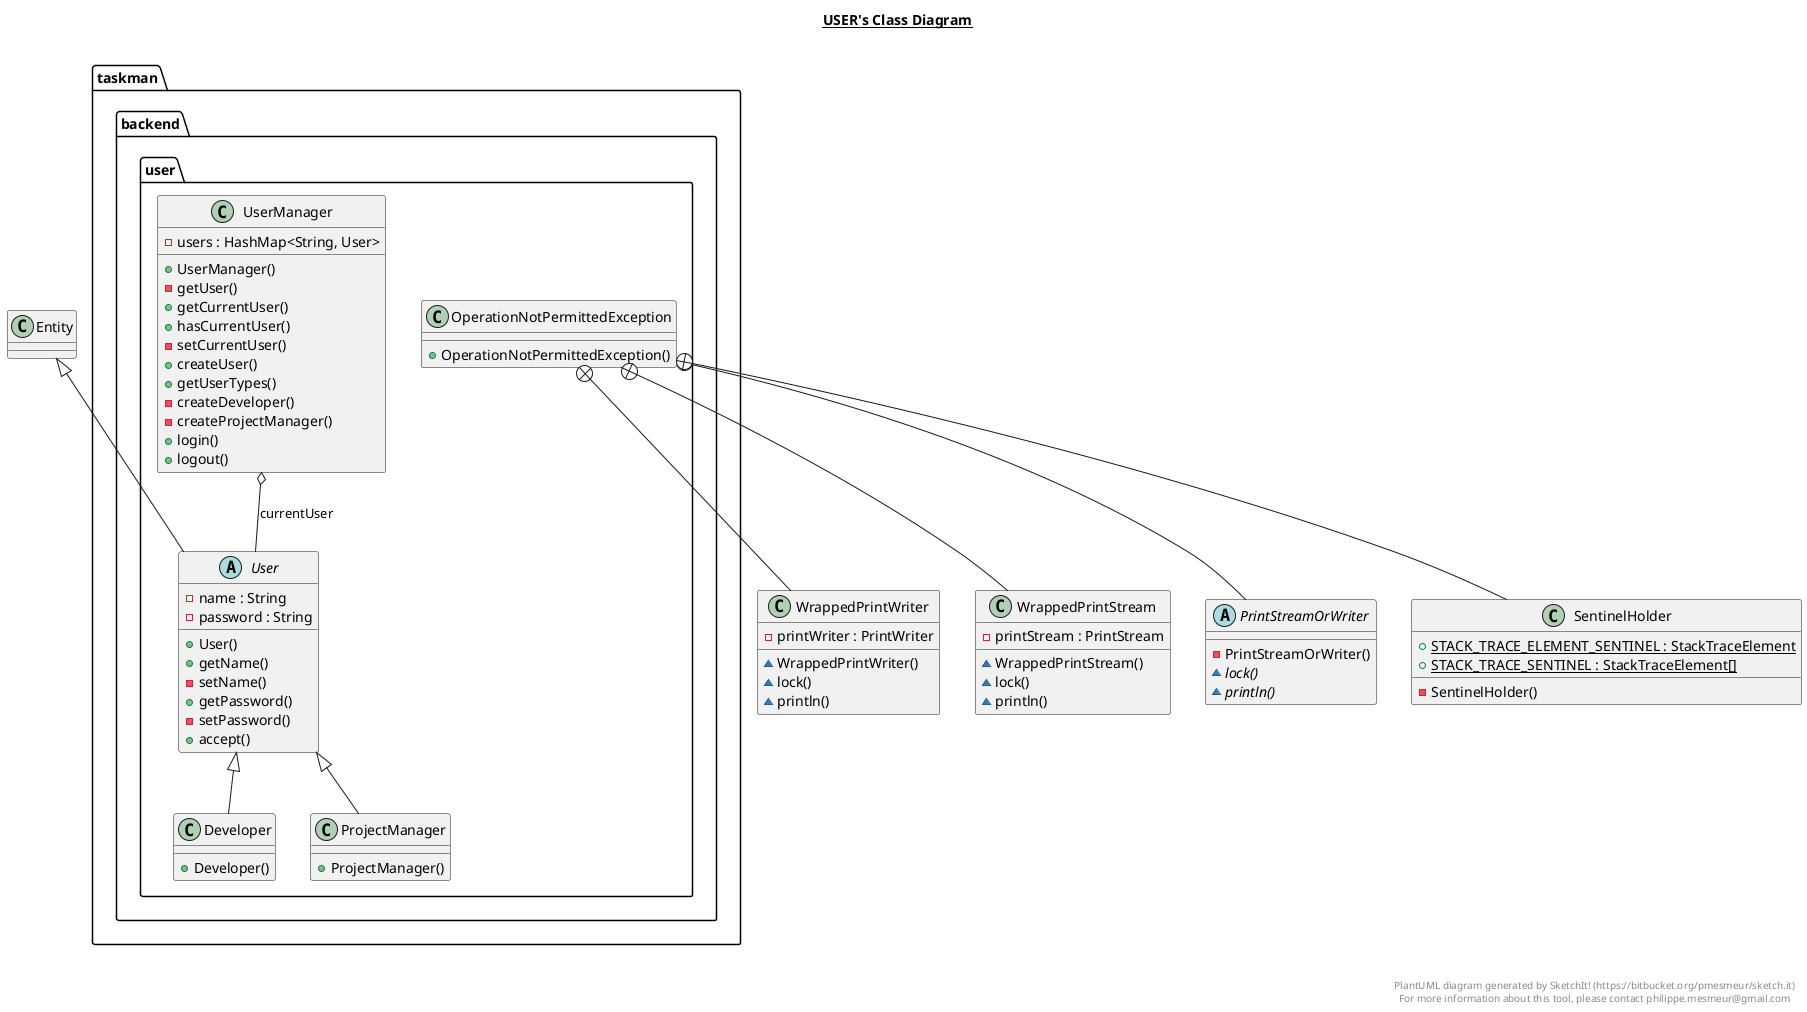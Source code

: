 @startuml

title __USER's Class Diagram__\n

  package taskman {
    package taskman.backend {
      package taskman.backend.user {
        class Developer {
            + Developer()
        }
      }
    }
  }
  

  package taskman {
    package taskman.backend {
      package taskman.backend.user {
        class OperationNotPermittedException {
            + OperationNotPermittedException()
        }
      }
    }
  }
  

  class WrappedPrintWriter {
      - printWriter : PrintWriter
      ~ WrappedPrintWriter()
      ~ lock()
      ~ println()
  }
  

  class WrappedPrintStream {
      - printStream : PrintStream
      ~ WrappedPrintStream()
      ~ lock()
      ~ println()
  }
  

  abstract class PrintStreamOrWriter {
      - PrintStreamOrWriter()
      {abstract} ~ lock()
      {abstract} ~ println()
  }
  

  class SentinelHolder {
      {static} + STACK_TRACE_ELEMENT_SENTINEL : StackTraceElement
      {static} + STACK_TRACE_SENTINEL : StackTraceElement[]
      - SentinelHolder()
  }
  

  package taskman {
    package taskman.backend {
      package taskman.backend.user {
        class ProjectManager {
            + ProjectManager()
        }
      }
    }
  }
  

  package taskman {
    package taskman.backend {
      package taskman.backend.user {
        abstract class User {
            - name : String
            - password : String
            + User()
            + getName()
            - setName()
            + getPassword()
            - setPassword()
            + accept()
        }
      }
    }
  }
  

  package taskman {
    package taskman.backend {
      package taskman.backend.user {
        class UserManager {
            - users : HashMap<String, User>
            + UserManager()
            - getUser()
            + getCurrentUser()
            + hasCurrentUser()
            - setCurrentUser()
            + createUser()
            + getUserTypes()
            - createDeveloper()
            - createProjectManager()
            + login()
            + logout()
        }
      }
    }
  }
  

  Developer -up-|> User
  OperationNotPermittedException +-down- WrappedPrintWriter
  OperationNotPermittedException +-down- WrappedPrintStream
  OperationNotPermittedException +-down- PrintStreamOrWriter
  OperationNotPermittedException +-down- SentinelHolder
  ProjectManager -up-|> User
  User -up-|> Entity
  UserManager o-- User : currentUser


right footer


PlantUML diagram generated by SketchIt! (https://bitbucket.org/pmesmeur/sketch.it)
For more information about this tool, please contact philippe.mesmeur@gmail.com
endfooter

@enduml
